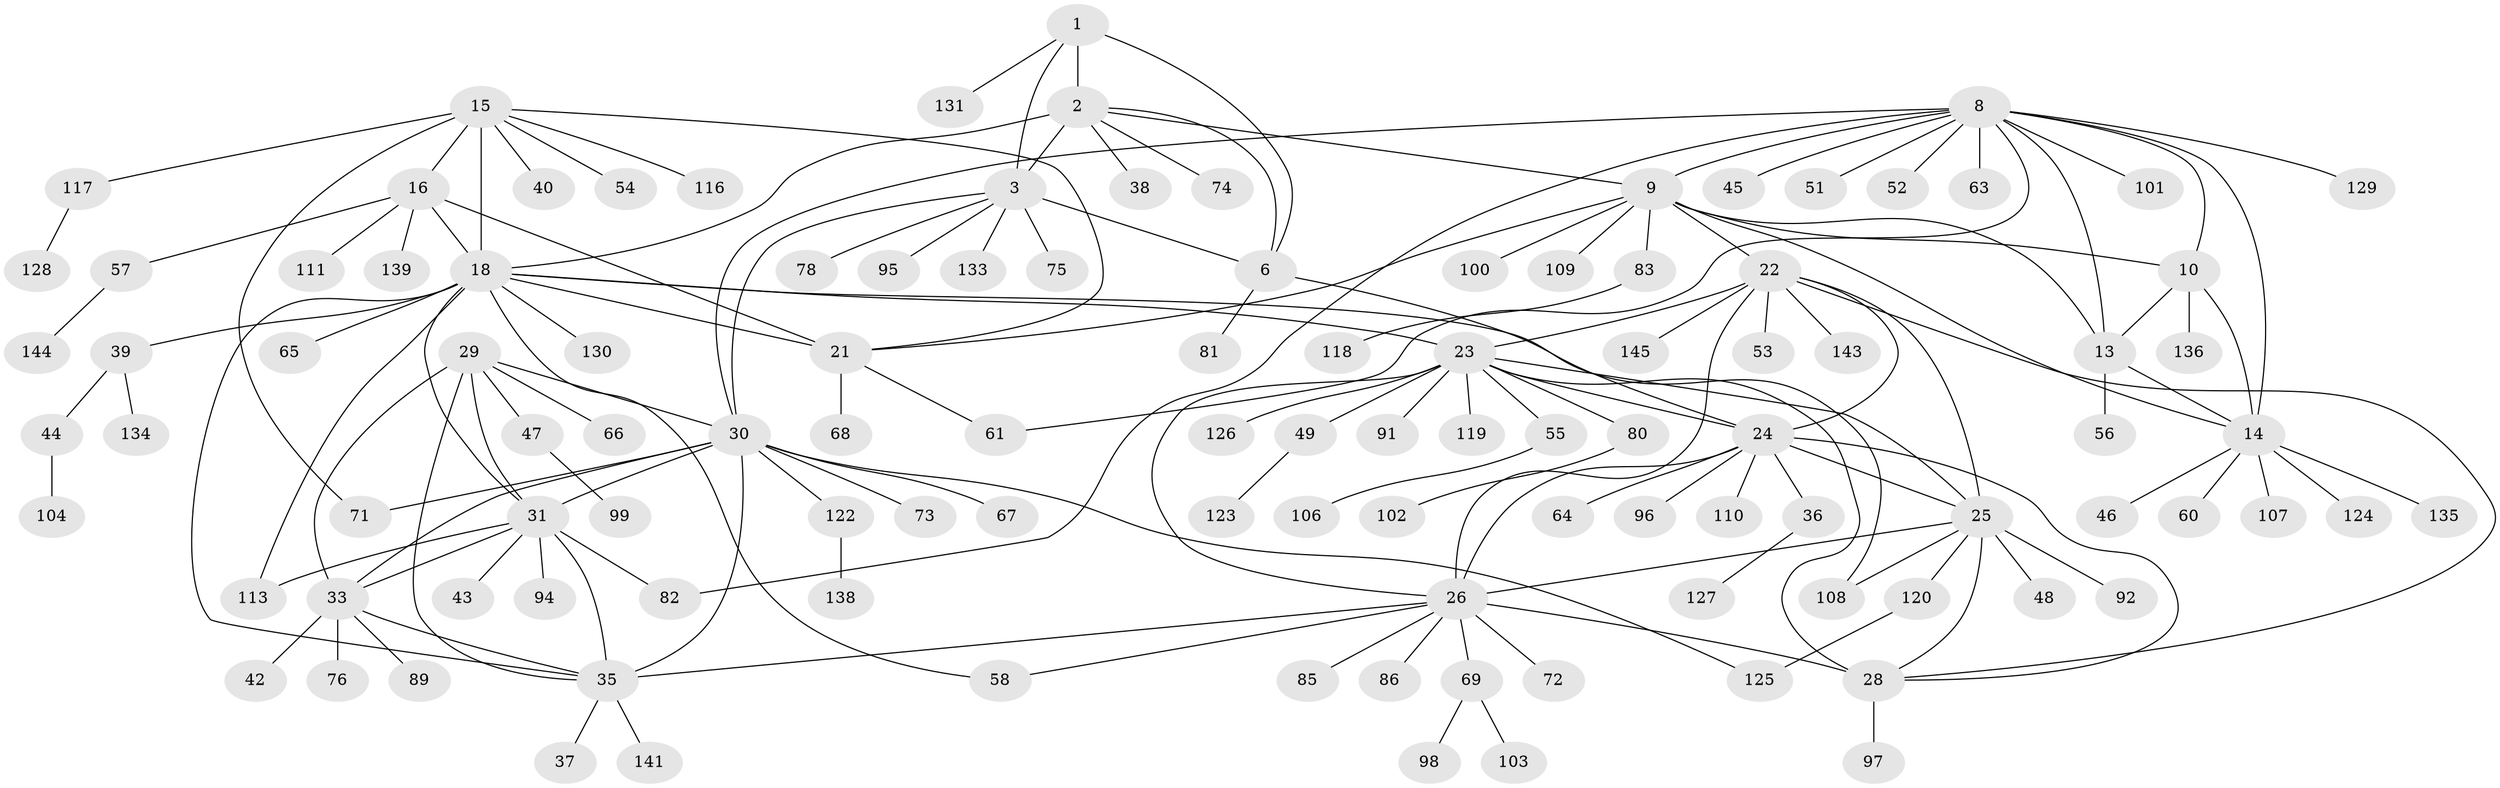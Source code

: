 // Generated by graph-tools (version 1.1) at 2025/24/03/03/25 07:24:12]
// undirected, 113 vertices, 154 edges
graph export_dot {
graph [start="1"]
  node [color=gray90,style=filled];
  1 [super="+7"];
  2 [super="+5"];
  3 [super="+4"];
  6 [super="+87"];
  8 [super="+12"];
  9 [super="+11"];
  10 [super="+140"];
  13 [super="+93"];
  14 [super="+79"];
  15 [super="+20"];
  16 [super="+17"];
  18 [super="+19"];
  21;
  22 [super="+84"];
  23 [super="+41"];
  24 [super="+88"];
  25;
  26 [super="+27"];
  28 [super="+62"];
  29 [super="+59"];
  30 [super="+32"];
  31 [super="+34"];
  33 [super="+114"];
  35 [super="+105"];
  36;
  37;
  38 [super="+115"];
  39;
  40;
  42;
  43;
  44 [super="+112"];
  45;
  46;
  47 [super="+50"];
  48;
  49 [super="+90"];
  51;
  52;
  53;
  54;
  55 [super="+142"];
  56;
  57;
  58;
  60;
  61 [super="+121"];
  63 [super="+70"];
  64;
  65;
  66 [super="+77"];
  67;
  68;
  69;
  71;
  72;
  73;
  74;
  75;
  76;
  78;
  80;
  81;
  82;
  83;
  85;
  86;
  89;
  91;
  92;
  94 [super="+132"];
  95;
  96;
  97;
  98;
  99;
  100;
  101;
  102;
  103;
  104;
  106;
  107;
  108;
  109;
  110;
  111;
  113;
  116;
  117;
  118;
  119;
  120;
  122;
  123 [super="+137"];
  124;
  125;
  126;
  127;
  128;
  129;
  130;
  131;
  133;
  134;
  135;
  136;
  138;
  139;
  141;
  143;
  144;
  145;
  1 -- 2 [weight=4];
  1 -- 3 [weight=4];
  1 -- 6 [weight=2];
  1 -- 131;
  2 -- 3 [weight=4];
  2 -- 6 [weight=2];
  2 -- 38;
  2 -- 9;
  2 -- 74;
  2 -- 18;
  3 -- 6 [weight=2];
  3 -- 95;
  3 -- 133;
  3 -- 75;
  3 -- 78;
  3 -- 30;
  6 -- 24;
  6 -- 81;
  8 -- 9 [weight=4];
  8 -- 10 [weight=2];
  8 -- 13 [weight=2];
  8 -- 14 [weight=2];
  8 -- 45;
  8 -- 51;
  8 -- 63;
  8 -- 129;
  8 -- 101;
  8 -- 82;
  8 -- 52;
  8 -- 61;
  8 -- 30;
  9 -- 10 [weight=2];
  9 -- 13 [weight=2];
  9 -- 14 [weight=2];
  9 -- 22;
  9 -- 83;
  9 -- 100;
  9 -- 109;
  9 -- 21;
  10 -- 13;
  10 -- 14;
  10 -- 136;
  13 -- 14;
  13 -- 56;
  14 -- 46;
  14 -- 60;
  14 -- 107;
  14 -- 124;
  14 -- 135;
  15 -- 16 [weight=4];
  15 -- 18 [weight=4];
  15 -- 21 [weight=2];
  15 -- 40;
  15 -- 54;
  15 -- 71;
  15 -- 116;
  15 -- 117;
  16 -- 18 [weight=4];
  16 -- 21 [weight=2];
  16 -- 57;
  16 -- 139;
  16 -- 111;
  18 -- 21 [weight=2];
  18 -- 65;
  18 -- 130;
  18 -- 35;
  18 -- 39;
  18 -- 108;
  18 -- 113;
  18 -- 23;
  18 -- 58;
  18 -- 31;
  21 -- 68;
  21 -- 61;
  22 -- 23;
  22 -- 24;
  22 -- 25;
  22 -- 26 [weight=2];
  22 -- 28;
  22 -- 53;
  22 -- 143;
  22 -- 145;
  23 -- 24;
  23 -- 25;
  23 -- 26 [weight=2];
  23 -- 28;
  23 -- 55;
  23 -- 80;
  23 -- 49;
  23 -- 119;
  23 -- 91;
  23 -- 126;
  24 -- 25;
  24 -- 26 [weight=2];
  24 -- 28;
  24 -- 36;
  24 -- 64;
  24 -- 96;
  24 -- 110;
  25 -- 26 [weight=2];
  25 -- 28;
  25 -- 48;
  25 -- 92;
  25 -- 108;
  25 -- 120;
  26 -- 28 [weight=2];
  26 -- 35;
  26 -- 58;
  26 -- 69;
  26 -- 72;
  26 -- 85;
  26 -- 86;
  28 -- 97;
  29 -- 30 [weight=2];
  29 -- 31 [weight=2];
  29 -- 33;
  29 -- 35;
  29 -- 47;
  29 -- 66;
  30 -- 31 [weight=4];
  30 -- 33 [weight=2];
  30 -- 35 [weight=2];
  30 -- 122;
  30 -- 67;
  30 -- 71;
  30 -- 73;
  30 -- 125;
  31 -- 33 [weight=2];
  31 -- 35 [weight=2];
  31 -- 43;
  31 -- 113;
  31 -- 82;
  31 -- 94;
  33 -- 35;
  33 -- 42;
  33 -- 76;
  33 -- 89;
  35 -- 37;
  35 -- 141;
  36 -- 127;
  39 -- 44;
  39 -- 134;
  44 -- 104;
  47 -- 99;
  49 -- 123;
  55 -- 106;
  57 -- 144;
  69 -- 98;
  69 -- 103;
  80 -- 102;
  83 -- 118;
  117 -- 128;
  120 -- 125;
  122 -- 138;
}
